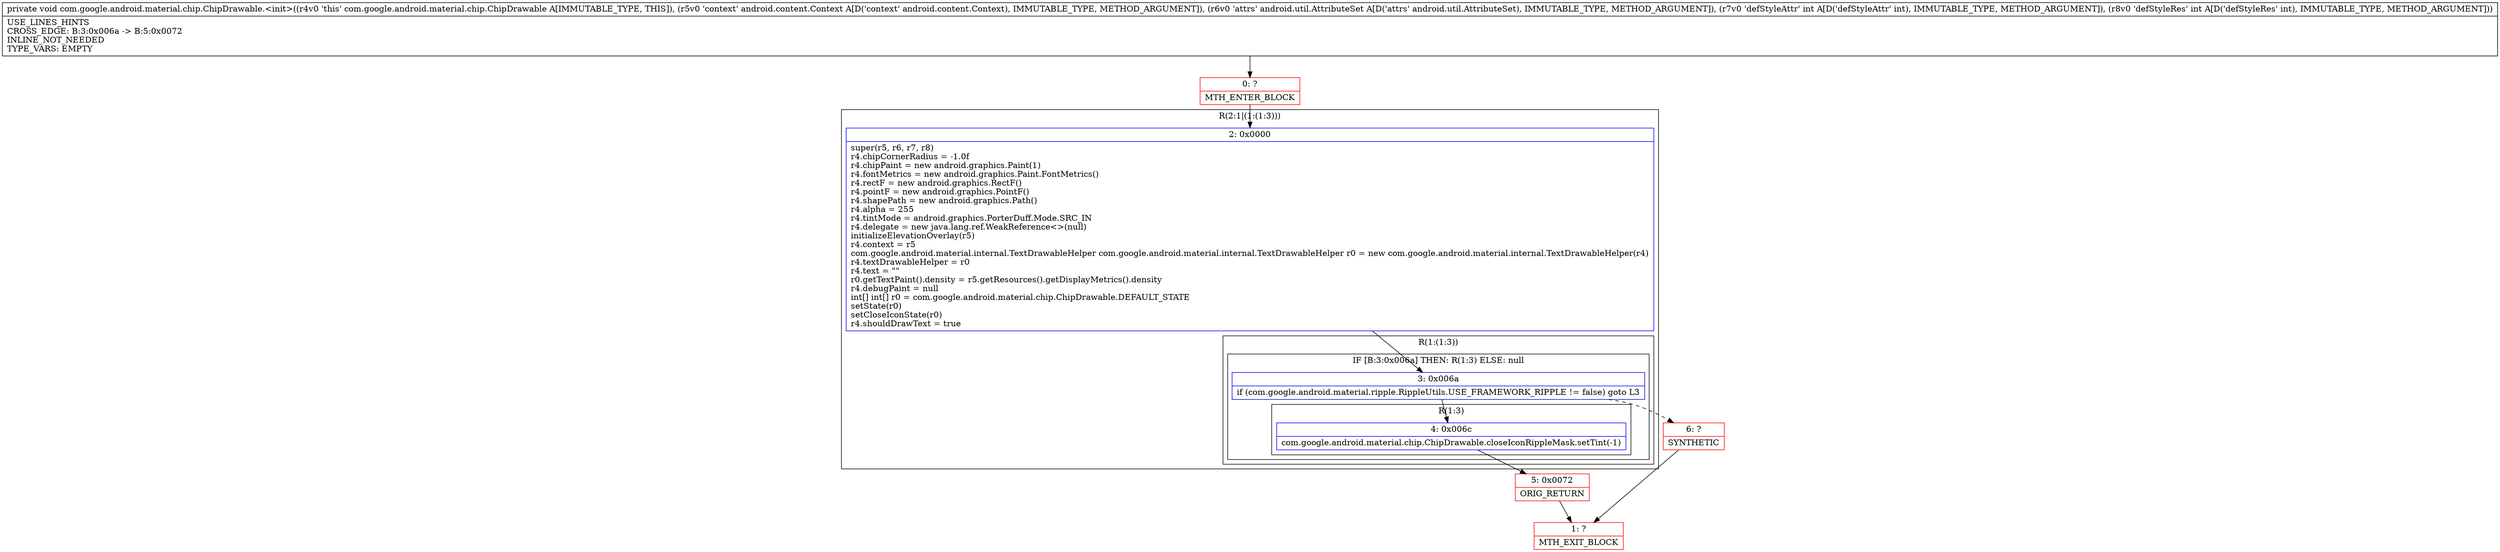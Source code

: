 digraph "CFG forcom.google.android.material.chip.ChipDrawable.\<init\>(Landroid\/content\/Context;Landroid\/util\/AttributeSet;II)V" {
subgraph cluster_Region_117031164 {
label = "R(2:1|(1:(1:3)))";
node [shape=record,color=blue];
Node_2 [shape=record,label="{2\:\ 0x0000|super(r5, r6, r7, r8)\lr4.chipCornerRadius = \-1.0f\lr4.chipPaint = new android.graphics.Paint(1)\lr4.fontMetrics = new android.graphics.Paint.FontMetrics()\lr4.rectF = new android.graphics.RectF()\lr4.pointF = new android.graphics.PointF()\lr4.shapePath = new android.graphics.Path()\lr4.alpha = 255\lr4.tintMode = android.graphics.PorterDuff.Mode.SRC_IN\lr4.delegate = new java.lang.ref.WeakReference\<\>(null)\linitializeElevationOverlay(r5)\lr4.context = r5\lcom.google.android.material.internal.TextDrawableHelper com.google.android.material.internal.TextDrawableHelper r0 = new com.google.android.material.internal.TextDrawableHelper(r4)\lr4.textDrawableHelper = r0\lr4.text = \"\"\lr0.getTextPaint().density = r5.getResources().getDisplayMetrics().density\lr4.debugPaint = null\lint[] int[] r0 = com.google.android.material.chip.ChipDrawable.DEFAULT_STATE\lsetState(r0)\lsetCloseIconState(r0)\lr4.shouldDrawText = true\l}"];
subgraph cluster_Region_898936275 {
label = "R(1:(1:3))";
node [shape=record,color=blue];
subgraph cluster_IfRegion_1182314673 {
label = "IF [B:3:0x006a] THEN: R(1:3) ELSE: null";
node [shape=record,color=blue];
Node_3 [shape=record,label="{3\:\ 0x006a|if (com.google.android.material.ripple.RippleUtils.USE_FRAMEWORK_RIPPLE != false) goto L3\l}"];
subgraph cluster_Region_778371762 {
label = "R(1:3)";
node [shape=record,color=blue];
Node_4 [shape=record,label="{4\:\ 0x006c|com.google.android.material.chip.ChipDrawable.closeIconRippleMask.setTint(\-1)\l}"];
}
}
}
}
Node_0 [shape=record,color=red,label="{0\:\ ?|MTH_ENTER_BLOCK\l}"];
Node_5 [shape=record,color=red,label="{5\:\ 0x0072|ORIG_RETURN\l}"];
Node_1 [shape=record,color=red,label="{1\:\ ?|MTH_EXIT_BLOCK\l}"];
Node_6 [shape=record,color=red,label="{6\:\ ?|SYNTHETIC\l}"];
MethodNode[shape=record,label="{private void com.google.android.material.chip.ChipDrawable.\<init\>((r4v0 'this' com.google.android.material.chip.ChipDrawable A[IMMUTABLE_TYPE, THIS]), (r5v0 'context' android.content.Context A[D('context' android.content.Context), IMMUTABLE_TYPE, METHOD_ARGUMENT]), (r6v0 'attrs' android.util.AttributeSet A[D('attrs' android.util.AttributeSet), IMMUTABLE_TYPE, METHOD_ARGUMENT]), (r7v0 'defStyleAttr' int A[D('defStyleAttr' int), IMMUTABLE_TYPE, METHOD_ARGUMENT]), (r8v0 'defStyleRes' int A[D('defStyleRes' int), IMMUTABLE_TYPE, METHOD_ARGUMENT]))  | USE_LINES_HINTS\lCROSS_EDGE: B:3:0x006a \-\> B:5:0x0072\lINLINE_NOT_NEEDED\lTYPE_VARS: EMPTY\l}"];
MethodNode -> Node_0;Node_2 -> Node_3;
Node_3 -> Node_4;
Node_3 -> Node_6[style=dashed];
Node_4 -> Node_5;
Node_0 -> Node_2;
Node_5 -> Node_1;
Node_6 -> Node_1;
}

